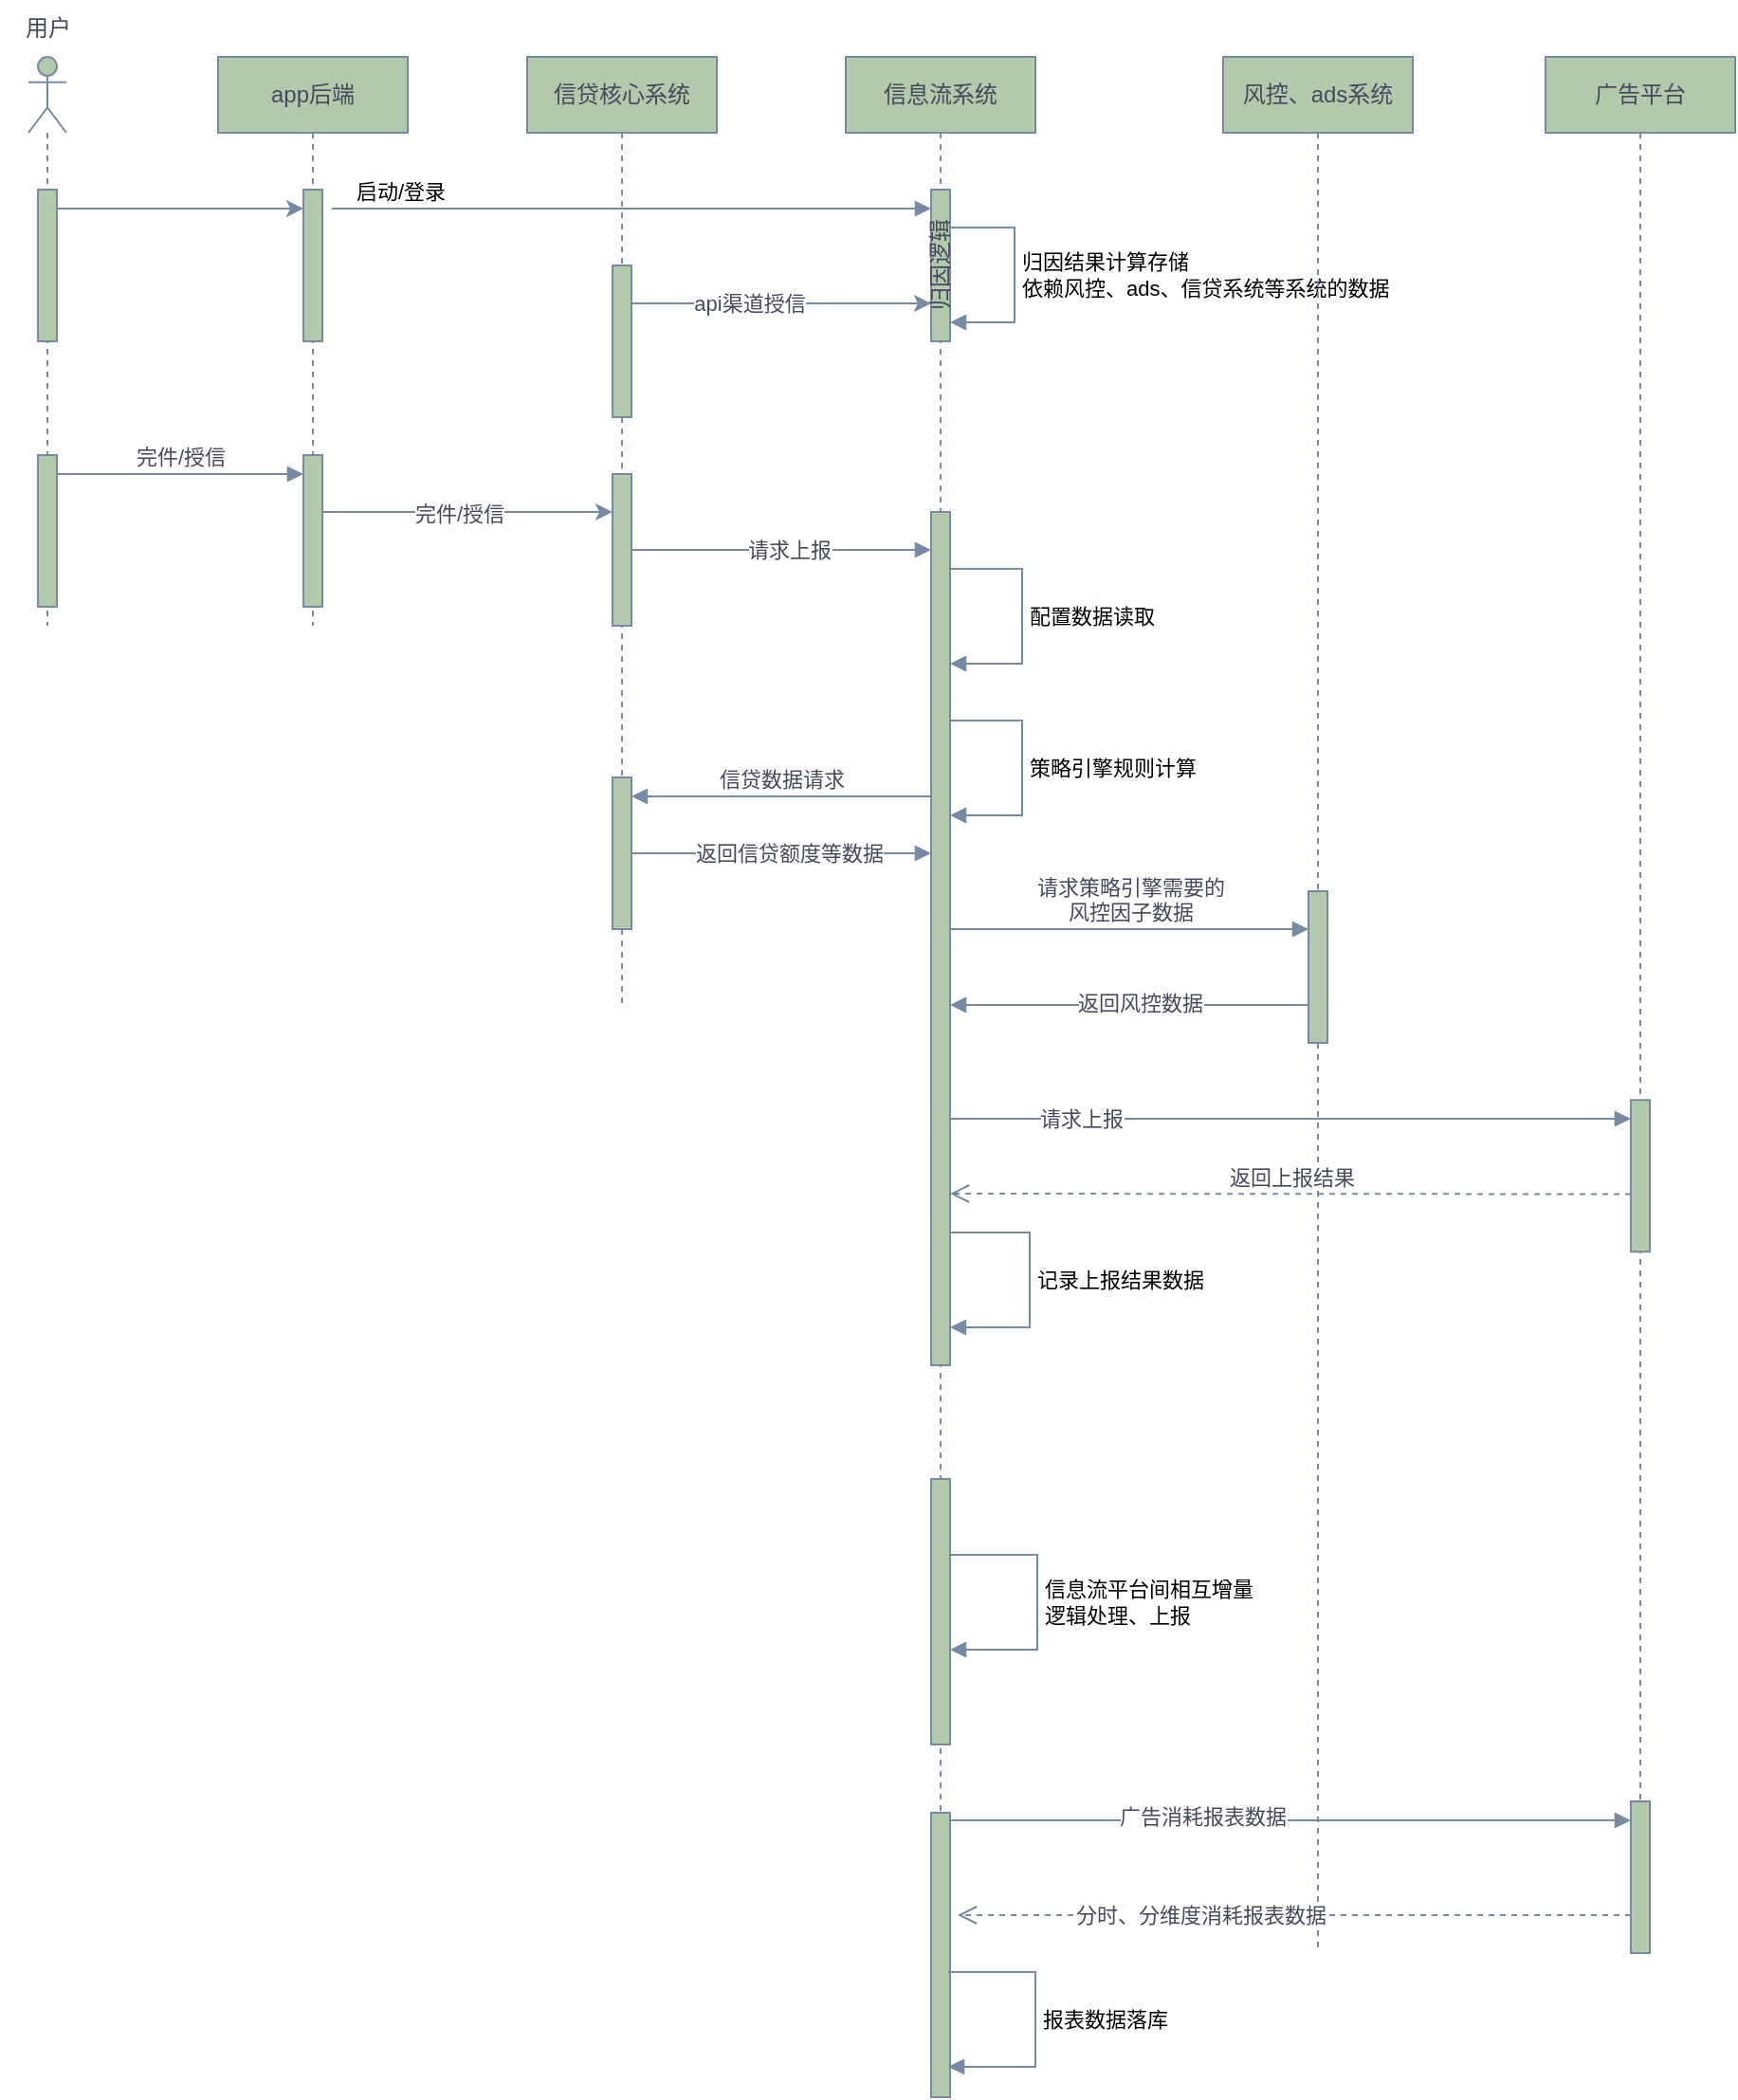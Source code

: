 <mxfile version="21.6.9" type="github">
  <diagram name="Page-1" id="9361dd3d-8414-5efd-6122-117bd74ce7a7">
    <mxGraphModel dx="1210" dy="733" grid="1" gridSize="10" guides="1" tooltips="1" connect="1" arrows="1" fold="1" page="0" pageScale="1.5" pageWidth="826" pageHeight="1169" background="none" math="0" shadow="0">
      <root>
        <mxCell id="0" />
        <mxCell id="1" parent="0" />
        <mxCell id="AVoK2ExAnDHO-cNXDVnt-89" value="app后端" style="shape=umlLifeline;perimeter=lifelinePerimeter;whiteSpace=wrap;html=1;container=1;dropTarget=0;collapsible=0;recursiveResize=0;outlineConnect=0;portConstraint=eastwest;newEdgeStyle={&quot;edgeStyle&quot;:&quot;elbowEdgeStyle&quot;,&quot;elbow&quot;:&quot;vertical&quot;,&quot;curved&quot;:0,&quot;rounded&quot;:0};labelBackgroundColor=none;fillColor=#B2C9AB;strokeColor=#788AA3;fontColor=#46495D;" vertex="1" parent="1">
          <mxGeometry x="320" y="150" width="100" height="300" as="geometry" />
        </mxCell>
        <mxCell id="AVoK2ExAnDHO-cNXDVnt-100" value="" style="html=1;points=[];perimeter=orthogonalPerimeter;outlineConnect=0;targetShapes=umlLifeline;portConstraint=eastwest;newEdgeStyle={&quot;edgeStyle&quot;:&quot;elbowEdgeStyle&quot;,&quot;elbow&quot;:&quot;vertical&quot;,&quot;curved&quot;:0,&quot;rounded&quot;:0};labelBackgroundColor=none;fillColor=#B2C9AB;strokeColor=#788AA3;fontColor=#46495D;" vertex="1" parent="AVoK2ExAnDHO-cNXDVnt-89">
          <mxGeometry x="45" y="70" width="10" height="80" as="geometry" />
        </mxCell>
        <mxCell id="AVoK2ExAnDHO-cNXDVnt-111" value="" style="html=1;points=[];perimeter=orthogonalPerimeter;outlineConnect=0;targetShapes=umlLifeline;portConstraint=eastwest;newEdgeStyle={&quot;edgeStyle&quot;:&quot;elbowEdgeStyle&quot;,&quot;elbow&quot;:&quot;vertical&quot;,&quot;curved&quot;:0,&quot;rounded&quot;:0};strokeColor=#788AA3;fontColor=#46495D;fillColor=#B2C9AB;" vertex="1" parent="AVoK2ExAnDHO-cNXDVnt-89">
          <mxGeometry x="45" y="210" width="10" height="80" as="geometry" />
        </mxCell>
        <mxCell id="AVoK2ExAnDHO-cNXDVnt-90" value="信息流系统" style="shape=umlLifeline;perimeter=lifelinePerimeter;whiteSpace=wrap;html=1;container=1;dropTarget=0;collapsible=0;recursiveResize=0;outlineConnect=0;portConstraint=eastwest;newEdgeStyle={&quot;edgeStyle&quot;:&quot;elbowEdgeStyle&quot;,&quot;elbow&quot;:&quot;vertical&quot;,&quot;curved&quot;:0,&quot;rounded&quot;:0};labelBackgroundColor=none;fillColor=#B2C9AB;strokeColor=#788AA3;fontColor=#46495D;" vertex="1" parent="1">
          <mxGeometry x="651" y="150" width="100" height="1010" as="geometry" />
        </mxCell>
        <mxCell id="AVoK2ExAnDHO-cNXDVnt-95" value="归因逻辑" style="html=1;points=[];perimeter=orthogonalPerimeter;outlineConnect=0;targetShapes=umlLifeline;portConstraint=eastwest;newEdgeStyle={&quot;edgeStyle&quot;:&quot;elbowEdgeStyle&quot;,&quot;elbow&quot;:&quot;vertical&quot;,&quot;curved&quot;:0,&quot;rounded&quot;:0};flipV=1;labelBackgroundColor=none;fillColor=#B2C9AB;strokeColor=#788AA3;fontColor=#46495D;horizontal=0;" vertex="1" parent="AVoK2ExAnDHO-cNXDVnt-90">
          <mxGeometry x="45" y="70" width="10" height="80" as="geometry" />
        </mxCell>
        <mxCell id="AVoK2ExAnDHO-cNXDVnt-96" value="启动/登录" style="html=1;verticalAlign=bottom;endArrow=block;edgeStyle=elbowEdgeStyle;elbow=horizontal;curved=0;rounded=0;labelBackgroundColor=none;strokeColor=#788AA3;fontColor=default;" edge="1" target="AVoK2ExAnDHO-cNXDVnt-95" parent="AVoK2ExAnDHO-cNXDVnt-90">
          <mxGeometry x="0.004" relative="1" as="geometry">
            <mxPoint x="-25" y="80" as="sourcePoint" />
            <Array as="points">
              <mxPoint x="-271" y="80" />
            </Array>
            <mxPoint as="offset" />
          </mxGeometry>
        </mxCell>
        <mxCell id="AVoK2ExAnDHO-cNXDVnt-104" value="归因结果计算存储&lt;br&gt;依赖风控、ads、信贷系统等系统的数据" style="html=1;align=left;spacingLeft=2;endArrow=block;rounded=0;edgeStyle=orthogonalEdgeStyle;curved=0;rounded=0;labelBackgroundColor=none;strokeColor=#788AA3;fontColor=default;" edge="1" target="AVoK2ExAnDHO-cNXDVnt-95" parent="AVoK2ExAnDHO-cNXDVnt-90" source="AVoK2ExAnDHO-cNXDVnt-95">
          <mxGeometry relative="1" as="geometry">
            <mxPoint x="59" y="90" as="sourcePoint" />
            <Array as="points">
              <mxPoint x="89" y="90" />
              <mxPoint x="89" y="140" />
            </Array>
            <mxPoint x="64" y="120.0" as="targetPoint" />
            <mxPoint as="offset" />
          </mxGeometry>
        </mxCell>
        <mxCell id="AVoK2ExAnDHO-cNXDVnt-117" value="" style="html=1;points=[];perimeter=orthogonalPerimeter;outlineConnect=0;targetShapes=umlLifeline;portConstraint=eastwest;newEdgeStyle={&quot;edgeStyle&quot;:&quot;elbowEdgeStyle&quot;,&quot;elbow&quot;:&quot;vertical&quot;,&quot;curved&quot;:0,&quot;rounded&quot;:0};strokeColor=#788AA3;fontColor=#46495D;fillColor=#B2C9AB;" vertex="1" parent="AVoK2ExAnDHO-cNXDVnt-90">
          <mxGeometry x="45" y="240" width="10" height="450" as="geometry" />
        </mxCell>
        <mxCell id="AVoK2ExAnDHO-cNXDVnt-122" value="配置数据读取" style="html=1;align=left;spacingLeft=2;endArrow=block;rounded=0;edgeStyle=orthogonalEdgeStyle;curved=0;rounded=0;labelBackgroundColor=none;strokeColor=#788AA3;fontColor=default;" edge="1" parent="AVoK2ExAnDHO-cNXDVnt-90" source="AVoK2ExAnDHO-cNXDVnt-117" target="AVoK2ExAnDHO-cNXDVnt-117">
          <mxGeometry relative="1" as="geometry">
            <mxPoint x="59" y="270" as="sourcePoint" />
            <Array as="points">
              <mxPoint x="93" y="270" />
              <mxPoint x="93" y="320" />
            </Array>
            <mxPoint x="59" y="320" as="targetPoint" />
            <mxPoint as="offset" />
          </mxGeometry>
        </mxCell>
        <mxCell id="AVoK2ExAnDHO-cNXDVnt-139" value="记录上报结果数据" style="html=1;align=left;spacingLeft=2;endArrow=block;rounded=0;edgeStyle=orthogonalEdgeStyle;curved=0;rounded=0;labelBackgroundColor=none;strokeColor=#788AA3;fontColor=default;" edge="1" parent="AVoK2ExAnDHO-cNXDVnt-90" source="AVoK2ExAnDHO-cNXDVnt-117" target="AVoK2ExAnDHO-cNXDVnt-117">
          <mxGeometry relative="1" as="geometry">
            <mxPoint x="59" y="620" as="sourcePoint" />
            <Array as="points">
              <mxPoint x="97" y="620" />
              <mxPoint x="97" y="670" />
            </Array>
            <mxPoint x="59" y="670" as="targetPoint" />
            <mxPoint as="offset" />
          </mxGeometry>
        </mxCell>
        <mxCell id="AVoK2ExAnDHO-cNXDVnt-140" value="" style="html=1;points=[];perimeter=orthogonalPerimeter;outlineConnect=0;targetShapes=umlLifeline;portConstraint=eastwest;newEdgeStyle={&quot;edgeStyle&quot;:&quot;elbowEdgeStyle&quot;,&quot;elbow&quot;:&quot;vertical&quot;,&quot;curved&quot;:0,&quot;rounded&quot;:0};strokeColor=#788AA3;fontColor=#46495D;fillColor=#B2C9AB;" vertex="1" parent="AVoK2ExAnDHO-cNXDVnt-90">
          <mxGeometry x="45" y="750" width="10" height="140" as="geometry" />
        </mxCell>
        <mxCell id="AVoK2ExAnDHO-cNXDVnt-141" value="信息流平台间相互增量&lt;br&gt;逻辑处理、上报" style="html=1;align=left;spacingLeft=2;endArrow=block;rounded=0;edgeStyle=orthogonalEdgeStyle;curved=0;rounded=0;labelBackgroundColor=none;strokeColor=#788AA3;fontColor=default;" edge="1" parent="AVoK2ExAnDHO-cNXDVnt-90" source="AVoK2ExAnDHO-cNXDVnt-140" target="AVoK2ExAnDHO-cNXDVnt-140">
          <mxGeometry relative="1" as="geometry">
            <mxPoint x="59" y="790" as="sourcePoint" />
            <Array as="points">
              <mxPoint x="101" y="790" />
              <mxPoint x="101" y="840" />
            </Array>
            <mxPoint x="59" y="840" as="targetPoint" />
            <mxPoint as="offset" />
          </mxGeometry>
        </mxCell>
        <mxCell id="AVoK2ExAnDHO-cNXDVnt-148" value="" style="html=1;points=[];perimeter=orthogonalPerimeter;outlineConnect=0;targetShapes=umlLifeline;portConstraint=eastwest;newEdgeStyle={&quot;edgeStyle&quot;:&quot;elbowEdgeStyle&quot;,&quot;elbow&quot;:&quot;vertical&quot;,&quot;curved&quot;:0,&quot;rounded&quot;:0};strokeColor=#788AA3;fontColor=#46495D;fillColor=#B2C9AB;" vertex="1" parent="AVoK2ExAnDHO-cNXDVnt-90">
          <mxGeometry x="45" y="926" width="10" height="150" as="geometry" />
        </mxCell>
        <mxCell id="AVoK2ExAnDHO-cNXDVnt-91" value="信贷核心系统" style="shape=umlLifeline;perimeter=lifelinePerimeter;whiteSpace=wrap;html=1;container=1;dropTarget=0;collapsible=0;recursiveResize=0;outlineConnect=0;portConstraint=eastwest;newEdgeStyle={&quot;edgeStyle&quot;:&quot;elbowEdgeStyle&quot;,&quot;elbow&quot;:&quot;vertical&quot;,&quot;curved&quot;:0,&quot;rounded&quot;:0};labelBackgroundColor=none;fillColor=#B2C9AB;strokeColor=#788AA3;fontColor=#46495D;" vertex="1" parent="1">
          <mxGeometry x="483" y="150" width="100" height="500" as="geometry" />
        </mxCell>
        <mxCell id="AVoK2ExAnDHO-cNXDVnt-108" value="" style="html=1;points=[];perimeter=orthogonalPerimeter;outlineConnect=0;targetShapes=umlLifeline;portConstraint=eastwest;newEdgeStyle={&quot;edgeStyle&quot;:&quot;elbowEdgeStyle&quot;,&quot;elbow&quot;:&quot;vertical&quot;,&quot;curved&quot;:0,&quot;rounded&quot;:0};strokeColor=#788AA3;fontColor=#46495D;fillColor=#B2C9AB;" vertex="1" parent="AVoK2ExAnDHO-cNXDVnt-91">
          <mxGeometry x="45" y="110" width="10" height="80" as="geometry" />
        </mxCell>
        <mxCell id="AVoK2ExAnDHO-cNXDVnt-114" value="" style="html=1;points=[];perimeter=orthogonalPerimeter;outlineConnect=0;targetShapes=umlLifeline;portConstraint=eastwest;newEdgeStyle={&quot;edgeStyle&quot;:&quot;elbowEdgeStyle&quot;,&quot;elbow&quot;:&quot;vertical&quot;,&quot;curved&quot;:0,&quot;rounded&quot;:0};strokeColor=#788AA3;fontColor=#46495D;fillColor=#B2C9AB;" vertex="1" parent="AVoK2ExAnDHO-cNXDVnt-91">
          <mxGeometry x="45" y="220" width="10" height="80" as="geometry" />
        </mxCell>
        <mxCell id="AVoK2ExAnDHO-cNXDVnt-124" value="" style="html=1;points=[];perimeter=orthogonalPerimeter;outlineConnect=0;targetShapes=umlLifeline;portConstraint=eastwest;newEdgeStyle={&quot;edgeStyle&quot;:&quot;elbowEdgeStyle&quot;,&quot;elbow&quot;:&quot;vertical&quot;,&quot;curved&quot;:0,&quot;rounded&quot;:0};strokeColor=#788AA3;fontColor=#46495D;fillColor=#B2C9AB;" vertex="1" parent="AVoK2ExAnDHO-cNXDVnt-91">
          <mxGeometry x="45" y="380" width="10" height="80" as="geometry" />
        </mxCell>
        <mxCell id="AVoK2ExAnDHO-cNXDVnt-92" value="风控、ads系统" style="shape=umlLifeline;perimeter=lifelinePerimeter;whiteSpace=wrap;html=1;container=1;dropTarget=0;collapsible=0;recursiveResize=0;outlineConnect=0;portConstraint=eastwest;newEdgeStyle={&quot;edgeStyle&quot;:&quot;elbowEdgeStyle&quot;,&quot;elbow&quot;:&quot;vertical&quot;,&quot;curved&quot;:0,&quot;rounded&quot;:0};labelBackgroundColor=none;fillColor=#B2C9AB;strokeColor=#788AA3;fontColor=#46495D;" vertex="1" parent="1">
          <mxGeometry x="850" y="150" width="100" height="1000" as="geometry" />
        </mxCell>
        <mxCell id="AVoK2ExAnDHO-cNXDVnt-130" value="" style="html=1;points=[];perimeter=orthogonalPerimeter;outlineConnect=0;targetShapes=umlLifeline;portConstraint=eastwest;newEdgeStyle={&quot;edgeStyle&quot;:&quot;elbowEdgeStyle&quot;,&quot;elbow&quot;:&quot;vertical&quot;,&quot;curved&quot;:0,&quot;rounded&quot;:0};strokeColor=#788AA3;fontColor=#46495D;fillColor=#B2C9AB;" vertex="1" parent="AVoK2ExAnDHO-cNXDVnt-92">
          <mxGeometry x="45" y="440" width="10" height="80" as="geometry" />
        </mxCell>
        <mxCell id="AVoK2ExAnDHO-cNXDVnt-94" value="" style="shape=umlLifeline;perimeter=lifelinePerimeter;whiteSpace=wrap;html=1;container=1;dropTarget=0;collapsible=0;recursiveResize=0;outlineConnect=0;portConstraint=eastwest;newEdgeStyle={&quot;edgeStyle&quot;:&quot;elbowEdgeStyle&quot;,&quot;elbow&quot;:&quot;vertical&quot;,&quot;curved&quot;:0,&quot;rounded&quot;:0};participant=umlActor;labelBackgroundColor=none;fillColor=#B2C9AB;strokeColor=#788AA3;fontColor=#46495D;" vertex="1" parent="1">
          <mxGeometry x="220" y="150" width="20" height="300" as="geometry" />
        </mxCell>
        <mxCell id="AVoK2ExAnDHO-cNXDVnt-99" value="" style="html=1;points=[];perimeter=orthogonalPerimeter;outlineConnect=0;targetShapes=umlLifeline;portConstraint=eastwest;newEdgeStyle={&quot;edgeStyle&quot;:&quot;elbowEdgeStyle&quot;,&quot;elbow&quot;:&quot;vertical&quot;,&quot;curved&quot;:0,&quot;rounded&quot;:0};labelBackgroundColor=none;fillColor=#B2C9AB;strokeColor=#788AA3;fontColor=#46495D;" vertex="1" parent="AVoK2ExAnDHO-cNXDVnt-94">
          <mxGeometry x="5" y="70" width="10" height="80" as="geometry" />
        </mxCell>
        <mxCell id="AVoK2ExAnDHO-cNXDVnt-105" value="" style="html=1;points=[];perimeter=orthogonalPerimeter;outlineConnect=0;targetShapes=umlLifeline;portConstraint=eastwest;newEdgeStyle={&quot;edgeStyle&quot;:&quot;elbowEdgeStyle&quot;,&quot;elbow&quot;:&quot;vertical&quot;,&quot;curved&quot;:0,&quot;rounded&quot;:0};labelBackgroundColor=none;fillColor=#B2C9AB;strokeColor=#788AA3;fontColor=#46495D;" vertex="1" parent="AVoK2ExAnDHO-cNXDVnt-94">
          <mxGeometry x="5" y="210" width="10" height="80" as="geometry" />
        </mxCell>
        <mxCell id="AVoK2ExAnDHO-cNXDVnt-101" style="edgeStyle=elbowEdgeStyle;rounded=0;orthogonalLoop=1;jettySize=auto;html=1;elbow=vertical;curved=0;labelBackgroundColor=none;strokeColor=#788AA3;fontColor=default;" edge="1" parent="1" source="AVoK2ExAnDHO-cNXDVnt-99" target="AVoK2ExAnDHO-cNXDVnt-100">
          <mxGeometry relative="1" as="geometry">
            <Array as="points">
              <mxPoint x="300" y="230" />
            </Array>
          </mxGeometry>
        </mxCell>
        <mxCell id="AVoK2ExAnDHO-cNXDVnt-106" value="用户" style="text;html=1;align=center;verticalAlign=middle;resizable=0;points=[];autosize=1;strokeColor=none;fillColor=none;fontColor=#46495D;" vertex="1" parent="1">
          <mxGeometry x="205" y="120" width="50" height="30" as="geometry" />
        </mxCell>
        <mxCell id="AVoK2ExAnDHO-cNXDVnt-109" style="edgeStyle=elbowEdgeStyle;rounded=0;orthogonalLoop=1;jettySize=auto;html=1;elbow=vertical;curved=0;strokeColor=#788AA3;fontColor=#46495D;fillColor=#B2C9AB;" edge="1" parent="1" source="AVoK2ExAnDHO-cNXDVnt-108" target="AVoK2ExAnDHO-cNXDVnt-95">
          <mxGeometry relative="1" as="geometry" />
        </mxCell>
        <mxCell id="AVoK2ExAnDHO-cNXDVnt-110" value="api渠道授信" style="edgeLabel;html=1;align=center;verticalAlign=middle;resizable=0;points=[];fontColor=#46495D;" vertex="1" connectable="0" parent="AVoK2ExAnDHO-cNXDVnt-109">
          <mxGeometry x="-0.218" relative="1" as="geometry">
            <mxPoint as="offset" />
          </mxGeometry>
        </mxCell>
        <mxCell id="AVoK2ExAnDHO-cNXDVnt-112" value="完件/授信" style="html=1;verticalAlign=bottom;endArrow=block;edgeStyle=elbowEdgeStyle;elbow=vertical;curved=0;rounded=0;strokeColor=#788AA3;fontColor=#46495D;fillColor=#B2C9AB;" edge="1" parent="1">
          <mxGeometry relative="1" as="geometry">
            <mxPoint x="235" y="370" as="sourcePoint" />
            <mxPoint x="365" y="370" as="targetPoint" />
          </mxGeometry>
        </mxCell>
        <mxCell id="AVoK2ExAnDHO-cNXDVnt-115" style="edgeStyle=elbowEdgeStyle;rounded=0;orthogonalLoop=1;jettySize=auto;html=1;elbow=vertical;curved=0;strokeColor=#788AA3;fontColor=#46495D;fillColor=#B2C9AB;" edge="1" parent="1" target="AVoK2ExAnDHO-cNXDVnt-114">
          <mxGeometry relative="1" as="geometry">
            <mxPoint x="375" y="390" as="sourcePoint" />
            <mxPoint x="530" y="390" as="targetPoint" />
          </mxGeometry>
        </mxCell>
        <mxCell id="AVoK2ExAnDHO-cNXDVnt-116" value="完件/授信" style="edgeLabel;html=1;align=center;verticalAlign=middle;resizable=0;points=[];fontColor=#46495D;" vertex="1" connectable="0" parent="AVoK2ExAnDHO-cNXDVnt-115">
          <mxGeometry x="0.597" y="-1" relative="1" as="geometry">
            <mxPoint x="-50" as="offset" />
          </mxGeometry>
        </mxCell>
        <mxCell id="AVoK2ExAnDHO-cNXDVnt-120" value="广告平台" style="shape=umlLifeline;perimeter=lifelinePerimeter;whiteSpace=wrap;html=1;container=1;dropTarget=0;collapsible=0;recursiveResize=0;outlineConnect=0;portConstraint=eastwest;newEdgeStyle={&quot;edgeStyle&quot;:&quot;elbowEdgeStyle&quot;,&quot;elbow&quot;:&quot;vertical&quot;,&quot;curved&quot;:0,&quot;rounded&quot;:0};strokeColor=#788AA3;fontColor=#46495D;fillColor=#B2C9AB;" vertex="1" parent="1">
          <mxGeometry x="1020" y="150" width="100" height="1000" as="geometry" />
        </mxCell>
        <mxCell id="AVoK2ExAnDHO-cNXDVnt-135" value="" style="html=1;points=[];perimeter=orthogonalPerimeter;outlineConnect=0;targetShapes=umlLifeline;portConstraint=eastwest;newEdgeStyle={&quot;edgeStyle&quot;:&quot;elbowEdgeStyle&quot;,&quot;elbow&quot;:&quot;vertical&quot;,&quot;curved&quot;:0,&quot;rounded&quot;:0};strokeColor=#788AA3;fontColor=#46495D;fillColor=#B2C9AB;" vertex="1" parent="AVoK2ExAnDHO-cNXDVnt-120">
          <mxGeometry x="45" y="550.13" width="10" height="80" as="geometry" />
        </mxCell>
        <mxCell id="AVoK2ExAnDHO-cNXDVnt-145" value="" style="html=1;points=[];perimeter=orthogonalPerimeter;outlineConnect=0;targetShapes=umlLifeline;portConstraint=eastwest;newEdgeStyle={&quot;edgeStyle&quot;:&quot;elbowEdgeStyle&quot;,&quot;elbow&quot;:&quot;vertical&quot;,&quot;curved&quot;:0,&quot;rounded&quot;:0};strokeColor=#788AA3;fontColor=#46495D;fillColor=#B2C9AB;" vertex="1" parent="AVoK2ExAnDHO-cNXDVnt-120">
          <mxGeometry x="45" y="920" width="10" height="80" as="geometry" />
        </mxCell>
        <mxCell id="AVoK2ExAnDHO-cNXDVnt-118" value="" style="html=1;verticalAlign=bottom;endArrow=block;edgeStyle=elbowEdgeStyle;elbow=vertical;curved=0;rounded=0;strokeColor=#788AA3;fontColor=#46495D;fillColor=#B2C9AB;" edge="1" parent="1">
          <mxGeometry x="-0.089" y="10" relative="1" as="geometry">
            <mxPoint x="538" y="410" as="sourcePoint" />
            <mxPoint x="696" y="410" as="targetPoint" />
            <mxPoint as="offset" />
          </mxGeometry>
        </mxCell>
        <mxCell id="AVoK2ExAnDHO-cNXDVnt-121" value="请求上报" style="edgeLabel;html=1;align=center;verticalAlign=middle;resizable=0;points=[];fontColor=#46495D;" vertex="1" connectable="0" parent="AVoK2ExAnDHO-cNXDVnt-118">
          <mxGeometry x="0.297" relative="1" as="geometry">
            <mxPoint x="-20" as="offset" />
          </mxGeometry>
        </mxCell>
        <mxCell id="AVoK2ExAnDHO-cNXDVnt-123" value="策略引擎规则计算" style="html=1;align=left;spacingLeft=2;endArrow=block;rounded=0;edgeStyle=orthogonalEdgeStyle;curved=0;rounded=0;labelBackgroundColor=none;strokeColor=#788AA3;fontColor=default;" edge="1" parent="1">
          <mxGeometry relative="1" as="geometry">
            <mxPoint x="706" y="500" as="sourcePoint" />
            <Array as="points">
              <mxPoint x="744" y="500" />
              <mxPoint x="744" y="550" />
            </Array>
            <mxPoint x="706" y="550" as="targetPoint" />
            <mxPoint as="offset" />
          </mxGeometry>
        </mxCell>
        <mxCell id="AVoK2ExAnDHO-cNXDVnt-125" value="信贷数据请求" style="html=1;verticalAlign=bottom;endArrow=block;edgeStyle=elbowEdgeStyle;elbow=vertical;curved=0;rounded=0;strokeColor=#788AA3;fontColor=#46495D;fillColor=#B2C9AB;" edge="1" target="AVoK2ExAnDHO-cNXDVnt-124" parent="1" source="AVoK2ExAnDHO-cNXDVnt-117">
          <mxGeometry relative="1" as="geometry">
            <mxPoint x="608" y="530" as="sourcePoint" />
            <Array as="points">
              <mxPoint x="617" y="540" />
            </Array>
          </mxGeometry>
        </mxCell>
        <mxCell id="AVoK2ExAnDHO-cNXDVnt-128" value="" style="html=1;verticalAlign=bottom;endArrow=block;edgeStyle=elbowEdgeStyle;elbow=vertical;curved=0;rounded=0;strokeColor=#788AA3;fontColor=#46495D;fillColor=#B2C9AB;" edge="1" parent="1" source="AVoK2ExAnDHO-cNXDVnt-124" target="AVoK2ExAnDHO-cNXDVnt-117">
          <mxGeometry x="-0.089" y="10" relative="1" as="geometry">
            <mxPoint x="540" y="580" as="sourcePoint" />
            <mxPoint x="698" y="580" as="targetPoint" />
            <mxPoint as="offset" />
          </mxGeometry>
        </mxCell>
        <mxCell id="AVoK2ExAnDHO-cNXDVnt-129" value="返回信贷额度等数据" style="edgeLabel;html=1;align=center;verticalAlign=middle;resizable=0;points=[];fontColor=#46495D;" vertex="1" connectable="0" parent="AVoK2ExAnDHO-cNXDVnt-128">
          <mxGeometry x="0.297" relative="1" as="geometry">
            <mxPoint x="-20" as="offset" />
          </mxGeometry>
        </mxCell>
        <mxCell id="AVoK2ExAnDHO-cNXDVnt-131" value="请求策略引擎需要的&lt;br&gt;风控因子数据" style="html=1;verticalAlign=bottom;endArrow=block;edgeStyle=elbowEdgeStyle;elbow=vertical;curved=0;rounded=0;strokeColor=#788AA3;fontColor=#46495D;fillColor=#B2C9AB;" edge="1" target="AVoK2ExAnDHO-cNXDVnt-130" parent="1" source="AVoK2ExAnDHO-cNXDVnt-117">
          <mxGeometry relative="1" as="geometry">
            <mxPoint x="825" y="590" as="sourcePoint" />
            <Array as="points">
              <mxPoint x="801" y="610" />
            </Array>
          </mxGeometry>
        </mxCell>
        <mxCell id="AVoK2ExAnDHO-cNXDVnt-133" value="" style="html=1;verticalAlign=bottom;endArrow=block;edgeStyle=elbowEdgeStyle;elbow=vertical;curved=0;rounded=0;strokeColor=#788AA3;fontColor=#46495D;fillColor=#B2C9AB;" edge="1" parent="1" source="AVoK2ExAnDHO-cNXDVnt-130" target="AVoK2ExAnDHO-cNXDVnt-117">
          <mxGeometry relative="1" as="geometry">
            <mxPoint x="868" y="649.38" as="sourcePoint" />
            <mxPoint x="710" y="649.38" as="targetPoint" />
            <Array as="points">
              <mxPoint x="790" y="650" />
            </Array>
          </mxGeometry>
        </mxCell>
        <mxCell id="AVoK2ExAnDHO-cNXDVnt-134" value="返回风控数据" style="edgeLabel;html=1;align=center;verticalAlign=middle;resizable=0;points=[];fontColor=#46495D;" vertex="1" connectable="0" parent="AVoK2ExAnDHO-cNXDVnt-133">
          <mxGeometry x="-0.052" y="-1" relative="1" as="geometry">
            <mxPoint as="offset" />
          </mxGeometry>
        </mxCell>
        <mxCell id="AVoK2ExAnDHO-cNXDVnt-136" value="" style="html=1;verticalAlign=bottom;endArrow=block;edgeStyle=elbowEdgeStyle;elbow=vertical;curved=0;rounded=0;strokeColor=#788AA3;fontColor=#46495D;fillColor=#B2C9AB;" edge="1" parent="1" source="AVoK2ExAnDHO-cNXDVnt-117">
          <mxGeometry relative="1" as="geometry">
            <mxPoint x="710" y="710" as="sourcePoint" />
            <mxPoint x="1065" y="710.0" as="targetPoint" />
          </mxGeometry>
        </mxCell>
        <mxCell id="AVoK2ExAnDHO-cNXDVnt-138" value="请求上报" style="edgeLabel;html=1;align=center;verticalAlign=middle;resizable=0;points=[];fontColor=#46495D;" vertex="1" connectable="0" parent="AVoK2ExAnDHO-cNXDVnt-136">
          <mxGeometry x="-0.616" relative="1" as="geometry">
            <mxPoint as="offset" />
          </mxGeometry>
        </mxCell>
        <mxCell id="AVoK2ExAnDHO-cNXDVnt-137" value="返回上报结果" style="html=1;verticalAlign=bottom;endArrow=open;dashed=1;endSize=8;edgeStyle=elbowEdgeStyle;elbow=vertical;curved=0;rounded=0;strokeColor=#788AA3;fontColor=#46495D;fillColor=#B2C9AB;" edge="1" parent="1">
          <mxGeometry relative="1" as="geometry">
            <mxPoint x="706" y="749.748" as="targetPoint" />
            <mxPoint x="1065" y="749.748" as="sourcePoint" />
          </mxGeometry>
        </mxCell>
        <mxCell id="AVoK2ExAnDHO-cNXDVnt-146" value="" style="html=1;verticalAlign=bottom;endArrow=block;edgeStyle=elbowEdgeStyle;elbow=vertical;curved=0;rounded=0;strokeColor=#788AA3;fontColor=#46495D;fillColor=#B2C9AB;" edge="1" target="AVoK2ExAnDHO-cNXDVnt-145" parent="1" source="AVoK2ExAnDHO-cNXDVnt-148">
          <mxGeometry x="0.001" relative="1" as="geometry">
            <mxPoint x="995" y="1070" as="sourcePoint" />
            <Array as="points">
              <mxPoint x="910" y="1080" />
            </Array>
            <mxPoint as="offset" />
          </mxGeometry>
        </mxCell>
        <mxCell id="AVoK2ExAnDHO-cNXDVnt-149" value="广告消耗报表数据" style="edgeLabel;html=1;align=center;verticalAlign=middle;resizable=0;points=[];fontColor=#46495D;" vertex="1" connectable="0" parent="AVoK2ExAnDHO-cNXDVnt-146">
          <mxGeometry x="-0.258" y="2" relative="1" as="geometry">
            <mxPoint as="offset" />
          </mxGeometry>
        </mxCell>
        <mxCell id="AVoK2ExAnDHO-cNXDVnt-147" value="" style="html=1;verticalAlign=bottom;endArrow=open;dashed=1;endSize=8;edgeStyle=elbowEdgeStyle;elbow=vertical;curved=0;rounded=0;strokeColor=#788AA3;fontColor=#46495D;fillColor=#B2C9AB;" edge="1" source="AVoK2ExAnDHO-cNXDVnt-145" parent="1">
          <mxGeometry relative="1" as="geometry">
            <mxPoint x="710" y="1130" as="targetPoint" />
            <Array as="points">
              <mxPoint x="910" y="1130" />
            </Array>
          </mxGeometry>
        </mxCell>
        <mxCell id="AVoK2ExAnDHO-cNXDVnt-150" value="分时、分维度消耗报表数据" style="edgeLabel;html=1;align=center;verticalAlign=middle;resizable=0;points=[];fontColor=#46495D;" vertex="1" connectable="0" parent="AVoK2ExAnDHO-cNXDVnt-147">
          <mxGeometry x="0.283" relative="1" as="geometry">
            <mxPoint as="offset" />
          </mxGeometry>
        </mxCell>
        <mxCell id="AVoK2ExAnDHO-cNXDVnt-151" value="报表数据落库" style="html=1;align=left;spacingLeft=2;endArrow=block;rounded=0;edgeStyle=orthogonalEdgeStyle;curved=0;rounded=0;labelBackgroundColor=none;strokeColor=#788AA3;fontColor=default;" edge="1" parent="1">
          <mxGeometry relative="1" as="geometry">
            <mxPoint x="705" y="1160" as="sourcePoint" />
            <Array as="points">
              <mxPoint x="751" y="1160" />
              <mxPoint x="751" y="1210" />
            </Array>
            <mxPoint x="705" y="1210" as="targetPoint" />
            <mxPoint as="offset" />
          </mxGeometry>
        </mxCell>
      </root>
    </mxGraphModel>
  </diagram>
</mxfile>
